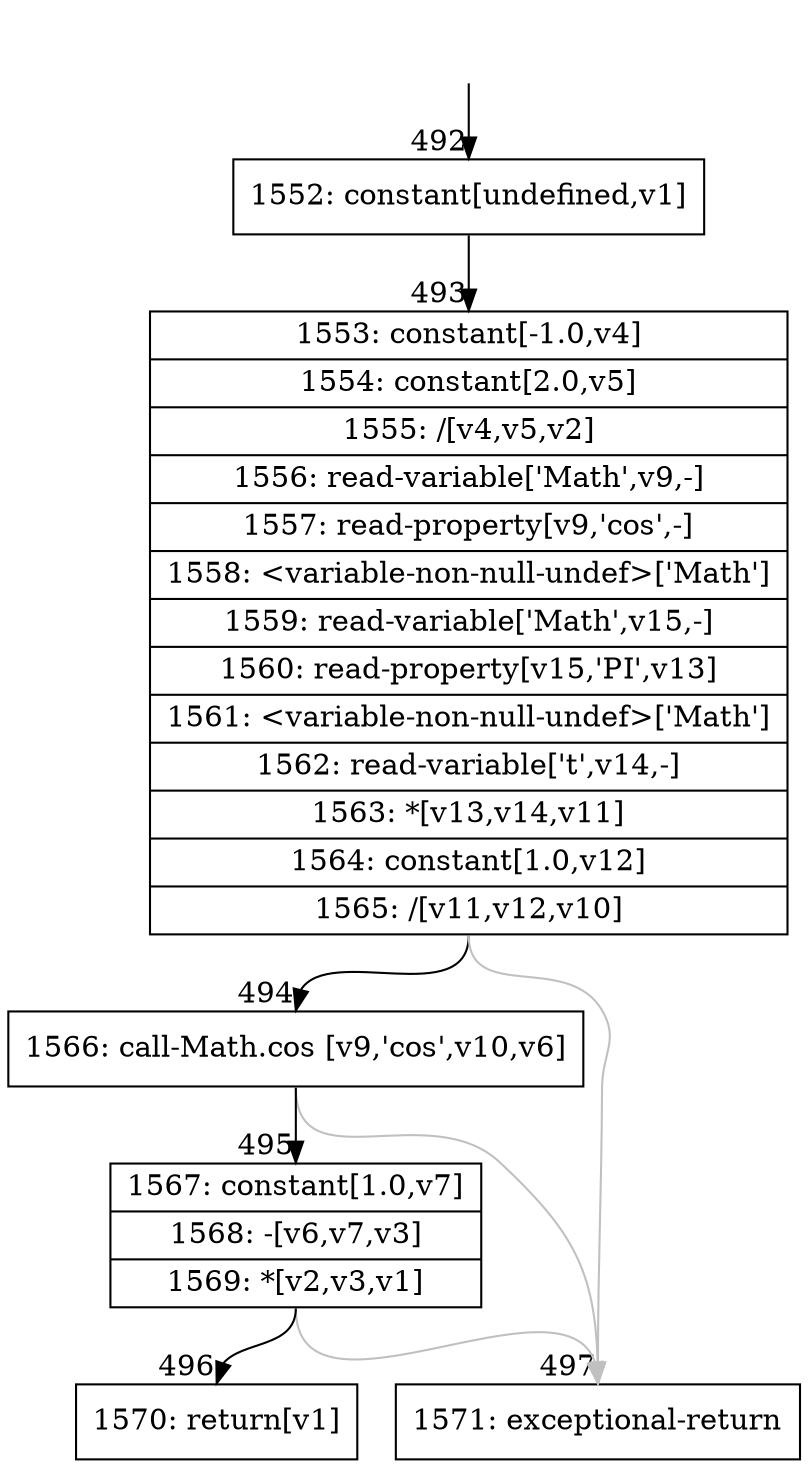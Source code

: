 digraph {
rankdir="TD"
BB_entry55[shape=none,label=""];
BB_entry55 -> BB492 [tailport=s, headport=n, headlabel="    492"]
BB492 [shape=record label="{1552: constant[undefined,v1]}" ] 
BB492 -> BB493 [tailport=s, headport=n, headlabel="      493"]
BB493 [shape=record label="{1553: constant[-1.0,v4]|1554: constant[2.0,v5]|1555: /[v4,v5,v2]|1556: read-variable['Math',v9,-]|1557: read-property[v9,'cos',-]|1558: \<variable-non-null-undef\>['Math']|1559: read-variable['Math',v15,-]|1560: read-property[v15,'PI',v13]|1561: \<variable-non-null-undef\>['Math']|1562: read-variable['t',v14,-]|1563: *[v13,v14,v11]|1564: constant[1.0,v12]|1565: /[v11,v12,v10]}" ] 
BB493 -> BB494 [tailport=s, headport=n, headlabel="      494"]
BB493 -> BB497 [tailport=s, headport=n, color=gray, headlabel="      497"]
BB494 [shape=record label="{1566: call-Math.cos [v9,'cos',v10,v6]}" ] 
BB494 -> BB495 [tailport=s, headport=n, headlabel="      495"]
BB494 -> BB497 [tailport=s, headport=n, color=gray]
BB495 [shape=record label="{1567: constant[1.0,v7]|1568: -[v6,v7,v3]|1569: *[v2,v3,v1]}" ] 
BB495 -> BB496 [tailport=s, headport=n, headlabel="      496"]
BB495 -> BB497 [tailport=s, headport=n, color=gray]
BB496 [shape=record label="{1570: return[v1]}" ] 
BB497 [shape=record label="{1571: exceptional-return}" ] 
//#$~ 569
}
